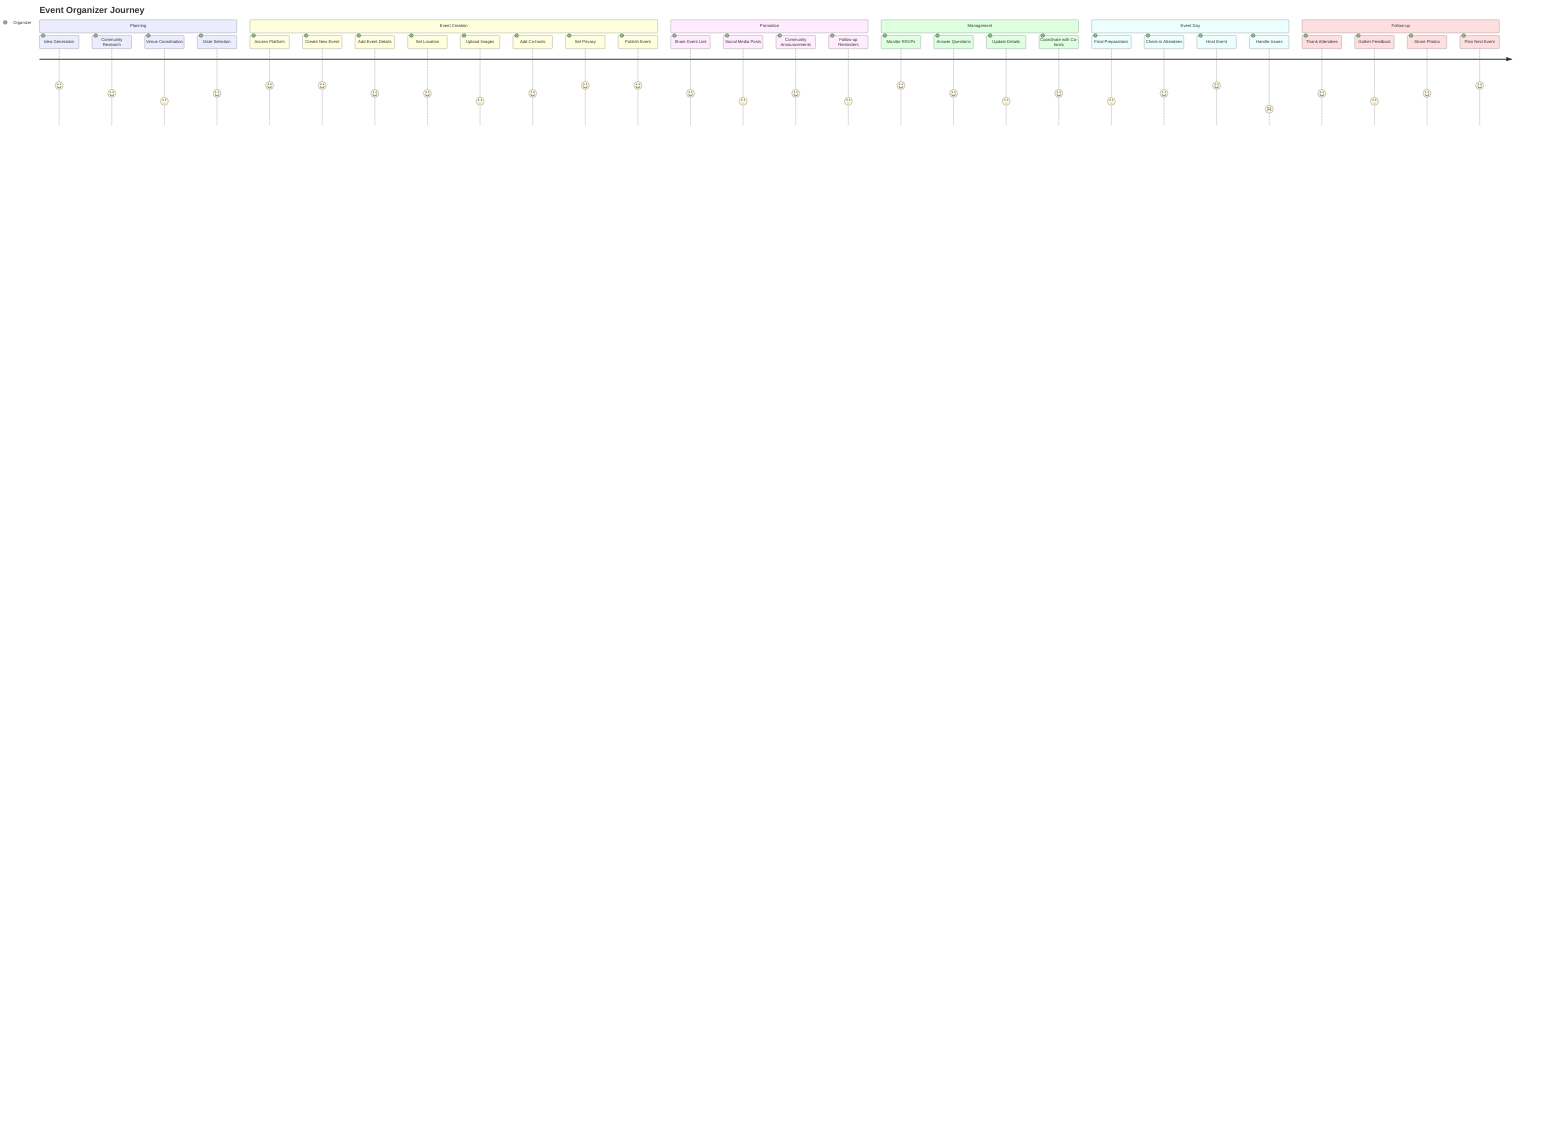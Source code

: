 journey
    title Event Organizer Journey
    section Planning
      Idea Generation: 5: Organizer
      Community Research: 4: Organizer
      Venue Coordination: 3: Organizer
      Date Selection: 4: Organizer
    section Event Creation
      Access Platform: 5: Organizer
      Create New Event: 5: Organizer
      Add Event Details: 4: Organizer
      Set Location: 4: Organizer
      Upload Images: 3: Organizer
      Add Co-hosts: 4: Organizer
      Set Privacy: 5: Organizer
      Publish Event: 5: Organizer
    section Promotion
      Share Event Link: 4: Organizer
      Social Media Posts: 3: Organizer
      Community Announcements: 4: Organizer
      Follow-up Reminders: 3: Organizer
    section Management
      Monitor RSVPs: 5: Organizer
      Answer Questions: 4: Organizer
      Update Details: 3: Organizer
      Coordinate with Co-hosts: 4: Organizer
    section Event Day
      Final Preparations: 3: Organizer
      Check-in Attendees: 4: Organizer
      Host Event: 5: Organizer
      Handle Issues: 2: Organizer
    section Follow-up
      Thank Attendees: 4: Organizer
      Gather Feedback: 3: Organizer
      Share Photos: 4: Organizer
      Plan Next Event: 5: Organizer